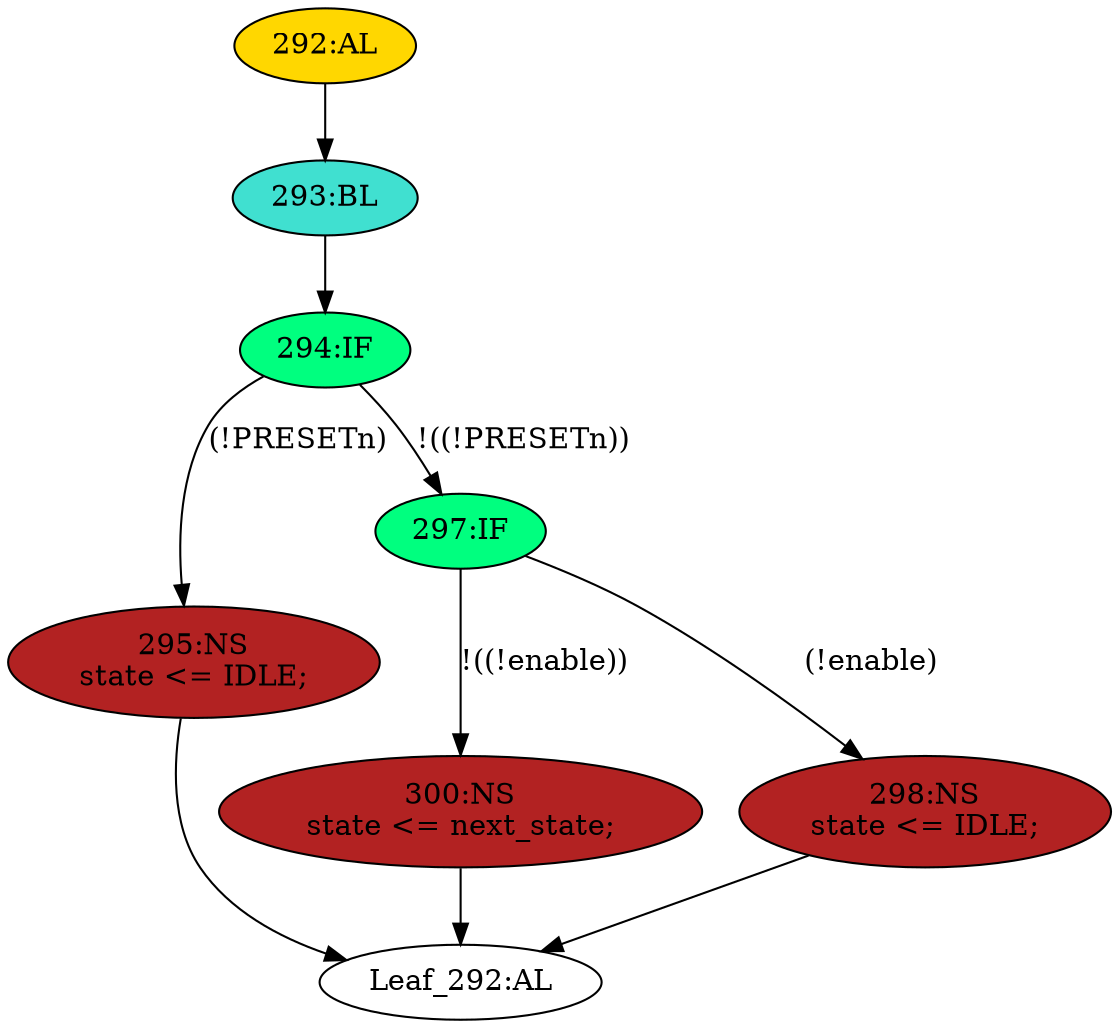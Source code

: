 strict digraph "" {
	node [label="\N"];
	"292:AL"	 [ast="<pyverilog.vparser.ast.Always object at 0x7f79abc7d090>",
		clk_sens=True,
		fillcolor=gold,
		label="292:AL",
		sens="['PCLK', 'PRESETn']",
		statements="[]",
		style=filled,
		typ=Always,
		use_var="['IDLE', 'enable', 'PRESETn', 'next_state']"];
	"293:BL"	 [ast="<pyverilog.vparser.ast.Block object at 0x7f79abc7d210>",
		fillcolor=turquoise,
		label="293:BL",
		statements="[]",
		style=filled,
		typ=Block];
	"292:AL" -> "293:BL"	 [cond="[]",
		lineno=None];
	"300:NS"	 [ast="<pyverilog.vparser.ast.NonblockingSubstitution object at 0x7f79abc7d2d0>",
		fillcolor=firebrick,
		label="300:NS
state <= next_state;",
		statements="[<pyverilog.vparser.ast.NonblockingSubstitution object at 0x7f79abc7d2d0>]",
		style=filled,
		typ=NonblockingSubstitution];
	"Leaf_292:AL"	 [def_var="['state']",
		label="Leaf_292:AL"];
	"300:NS" -> "Leaf_292:AL"	 [cond="[]",
		lineno=None];
	"294:IF"	 [ast="<pyverilog.vparser.ast.IfStatement object at 0x7f79abc7d250>",
		fillcolor=springgreen,
		label="294:IF",
		statements="[]",
		style=filled,
		typ=IfStatement];
	"293:BL" -> "294:IF"	 [cond="[]",
		lineno=None];
	"295:NS"	 [ast="<pyverilog.vparser.ast.NonblockingSubstitution object at 0x7f79abc7d5d0>",
		fillcolor=firebrick,
		label="295:NS
state <= IDLE;",
		statements="[<pyverilog.vparser.ast.NonblockingSubstitution object at 0x7f79abc7d5d0>]",
		style=filled,
		typ=NonblockingSubstitution];
	"294:IF" -> "295:NS"	 [cond="['PRESETn']",
		label="(!PRESETn)",
		lineno=294];
	"297:IF"	 [ast="<pyverilog.vparser.ast.IfStatement object at 0x7f79abc7d290>",
		fillcolor=springgreen,
		label="297:IF",
		statements="[]",
		style=filled,
		typ=IfStatement];
	"294:IF" -> "297:IF"	 [cond="['PRESETn']",
		label="!((!PRESETn))",
		lineno=294];
	"298:NS"	 [ast="<pyverilog.vparser.ast.NonblockingSubstitution object at 0x7f79abc7d410>",
		fillcolor=firebrick,
		label="298:NS
state <= IDLE;",
		statements="[<pyverilog.vparser.ast.NonblockingSubstitution object at 0x7f79abc7d410>]",
		style=filled,
		typ=NonblockingSubstitution];
	"298:NS" -> "Leaf_292:AL"	 [cond="[]",
		lineno=None];
	"295:NS" -> "Leaf_292:AL"	 [cond="[]",
		lineno=None];
	"297:IF" -> "300:NS"	 [cond="['enable']",
		label="!((!enable))",
		lineno=297];
	"297:IF" -> "298:NS"	 [cond="['enable']",
		label="(!enable)",
		lineno=297];
}
